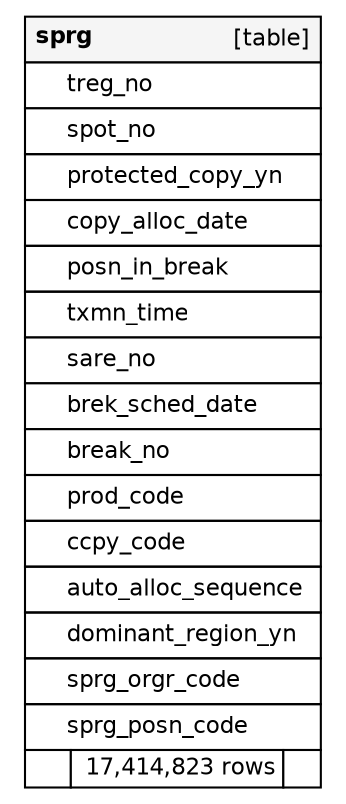 // dot 2.40 on Mac OS X 10.12.6
// SchemaSpy rev Unknown
digraph "sprg" {
  graph [
    rankdir="RL"
    bgcolor="#ffffff"
    nodesep="0.18"
    ranksep="0.46"
    fontname="Helvetica"
    fontsize="11"
    ration="compress"
  ];
  node [
    fontname="Helvetica"
    fontsize="11"
    shape="plaintext"
  ];
  edge [
    arrowsize="0.8"
  ];
  "sprg" [
   label=<
    <TABLE BORDER="0" CELLBORDER="1" CELLSPACING="0" BGCOLOR="#ffffff">
      <TR><TD COLSPAN="3"  BGCOLOR="#f5f5f5"><TABLE BORDER="0" CELLSPACING="0"><TR><TD ALIGN="LEFT"><B>sprg</B></TD><TD ALIGN="RIGHT">[table]</TD></TR></TABLE></TD></TR>
      <TR><TD PORT="treg_no" COLSPAN="3" BGCOLOR="#ffffff" ALIGN="LEFT"><TABLE BORDER="0" CELLSPACING="0" ALIGN="LEFT"><TR ALIGN="LEFT"><TD ALIGN="LEFT" FIXEDSIZE="TRUE" WIDTH="15" HEIGHT="16"></TD><TD ALIGN="LEFT" FIXEDSIZE="TRUE" WIDTH="121" HEIGHT="16">treg_no</TD></TR></TABLE></TD></TR>
      <TR><TD PORT="spot_no" COLSPAN="3" BGCOLOR="#ffffff" ALIGN="LEFT"><TABLE BORDER="0" CELLSPACING="0" ALIGN="LEFT"><TR ALIGN="LEFT"><TD ALIGN="LEFT" FIXEDSIZE="TRUE" WIDTH="15" HEIGHT="16"></TD><TD ALIGN="LEFT" FIXEDSIZE="TRUE" WIDTH="121" HEIGHT="16">spot_no</TD></TR></TABLE></TD></TR>
      <TR><TD PORT="protected_copy_yn" COLSPAN="3" ALIGN="LEFT"><TABLE BORDER="0" CELLSPACING="0" ALIGN="LEFT"><TR ALIGN="LEFT"><TD ALIGN="LEFT" FIXEDSIZE="TRUE" WIDTH="15" HEIGHT="16"></TD><TD ALIGN="LEFT" FIXEDSIZE="TRUE" WIDTH="121" HEIGHT="16">protected_copy_yn</TD></TR></TABLE></TD></TR>
      <TR><TD PORT="copy_alloc_date" COLSPAN="3" ALIGN="LEFT"><TABLE BORDER="0" CELLSPACING="0" ALIGN="LEFT"><TR ALIGN="LEFT"><TD ALIGN="LEFT" FIXEDSIZE="TRUE" WIDTH="15" HEIGHT="16"></TD><TD ALIGN="LEFT" FIXEDSIZE="TRUE" WIDTH="121" HEIGHT="16">copy_alloc_date</TD></TR></TABLE></TD></TR>
      <TR><TD PORT="posn_in_break" COLSPAN="3" ALIGN="LEFT"><TABLE BORDER="0" CELLSPACING="0" ALIGN="LEFT"><TR ALIGN="LEFT"><TD ALIGN="LEFT" FIXEDSIZE="TRUE" WIDTH="15" HEIGHT="16"></TD><TD ALIGN="LEFT" FIXEDSIZE="TRUE" WIDTH="121" HEIGHT="16">posn_in_break</TD></TR></TABLE></TD></TR>
      <TR><TD PORT="txmn_time" COLSPAN="3" ALIGN="LEFT"><TABLE BORDER="0" CELLSPACING="0" ALIGN="LEFT"><TR ALIGN="LEFT"><TD ALIGN="LEFT" FIXEDSIZE="TRUE" WIDTH="15" HEIGHT="16"></TD><TD ALIGN="LEFT" FIXEDSIZE="TRUE" WIDTH="121" HEIGHT="16">txmn_time</TD></TR></TABLE></TD></TR>
      <TR><TD PORT="sare_no" COLSPAN="3" BGCOLOR="#ffffff" ALIGN="LEFT"><TABLE BORDER="0" CELLSPACING="0" ALIGN="LEFT"><TR ALIGN="LEFT"><TD ALIGN="LEFT" FIXEDSIZE="TRUE" WIDTH="15" HEIGHT="16"></TD><TD ALIGN="LEFT" FIXEDSIZE="TRUE" WIDTH="121" HEIGHT="16">sare_no</TD></TR></TABLE></TD></TR>
      <TR><TD PORT="brek_sched_date" COLSPAN="3" BGCOLOR="#ffffff" ALIGN="LEFT"><TABLE BORDER="0" CELLSPACING="0" ALIGN="LEFT"><TR ALIGN="LEFT"><TD ALIGN="LEFT" FIXEDSIZE="TRUE" WIDTH="15" HEIGHT="16"></TD><TD ALIGN="LEFT" FIXEDSIZE="TRUE" WIDTH="121" HEIGHT="16">brek_sched_date</TD></TR></TABLE></TD></TR>
      <TR><TD PORT="break_no" COLSPAN="3" BGCOLOR="#ffffff" ALIGN="LEFT"><TABLE BORDER="0" CELLSPACING="0" ALIGN="LEFT"><TR ALIGN="LEFT"><TD ALIGN="LEFT" FIXEDSIZE="TRUE" WIDTH="15" HEIGHT="16"></TD><TD ALIGN="LEFT" FIXEDSIZE="TRUE" WIDTH="121" HEIGHT="16">break_no</TD></TR></TABLE></TD></TR>
      <TR><TD PORT="prod_code" COLSPAN="3" ALIGN="LEFT"><TABLE BORDER="0" CELLSPACING="0" ALIGN="LEFT"><TR ALIGN="LEFT"><TD ALIGN="LEFT" FIXEDSIZE="TRUE" WIDTH="15" HEIGHT="16"></TD><TD ALIGN="LEFT" FIXEDSIZE="TRUE" WIDTH="121" HEIGHT="16">prod_code</TD></TR></TABLE></TD></TR>
      <TR><TD PORT="ccpy_code" COLSPAN="3" ALIGN="LEFT"><TABLE BORDER="0" CELLSPACING="0" ALIGN="LEFT"><TR ALIGN="LEFT"><TD ALIGN="LEFT" FIXEDSIZE="TRUE" WIDTH="15" HEIGHT="16"></TD><TD ALIGN="LEFT" FIXEDSIZE="TRUE" WIDTH="121" HEIGHT="16">ccpy_code</TD></TR></TABLE></TD></TR>
      <TR><TD PORT="auto_alloc_sequence" COLSPAN="3" ALIGN="LEFT"><TABLE BORDER="0" CELLSPACING="0" ALIGN="LEFT"><TR ALIGN="LEFT"><TD ALIGN="LEFT" FIXEDSIZE="TRUE" WIDTH="15" HEIGHT="16"></TD><TD ALIGN="LEFT" FIXEDSIZE="TRUE" WIDTH="121" HEIGHT="16">auto_alloc_sequence</TD></TR></TABLE></TD></TR>
      <TR><TD PORT="dominant_region_yn" COLSPAN="3" ALIGN="LEFT"><TABLE BORDER="0" CELLSPACING="0" ALIGN="LEFT"><TR ALIGN="LEFT"><TD ALIGN="LEFT" FIXEDSIZE="TRUE" WIDTH="15" HEIGHT="16"></TD><TD ALIGN="LEFT" FIXEDSIZE="TRUE" WIDTH="121" HEIGHT="16">dominant_region_yn</TD></TR></TABLE></TD></TR>
      <TR><TD PORT="sprg_orgr_code" COLSPAN="3" ALIGN="LEFT"><TABLE BORDER="0" CELLSPACING="0" ALIGN="LEFT"><TR ALIGN="LEFT"><TD ALIGN="LEFT" FIXEDSIZE="TRUE" WIDTH="15" HEIGHT="16"></TD><TD ALIGN="LEFT" FIXEDSIZE="TRUE" WIDTH="121" HEIGHT="16">sprg_orgr_code</TD></TR></TABLE></TD></TR>
      <TR><TD PORT="sprg_posn_code" COLSPAN="3" ALIGN="LEFT"><TABLE BORDER="0" CELLSPACING="0" ALIGN="LEFT"><TR ALIGN="LEFT"><TD ALIGN="LEFT" FIXEDSIZE="TRUE" WIDTH="15" HEIGHT="16"></TD><TD ALIGN="LEFT" FIXEDSIZE="TRUE" WIDTH="121" HEIGHT="16">sprg_posn_code</TD></TR></TABLE></TD></TR>
      <TR><TD ALIGN="LEFT" BGCOLOR="#ffffff">  </TD><TD ALIGN="RIGHT" BGCOLOR="#ffffff">17,414,823 rows</TD><TD ALIGN="RIGHT" BGCOLOR="#ffffff">  </TD></TR>
    </TABLE>>
    URL="tables/sprg.html"
    tooltip="sprg"
  ];
}

